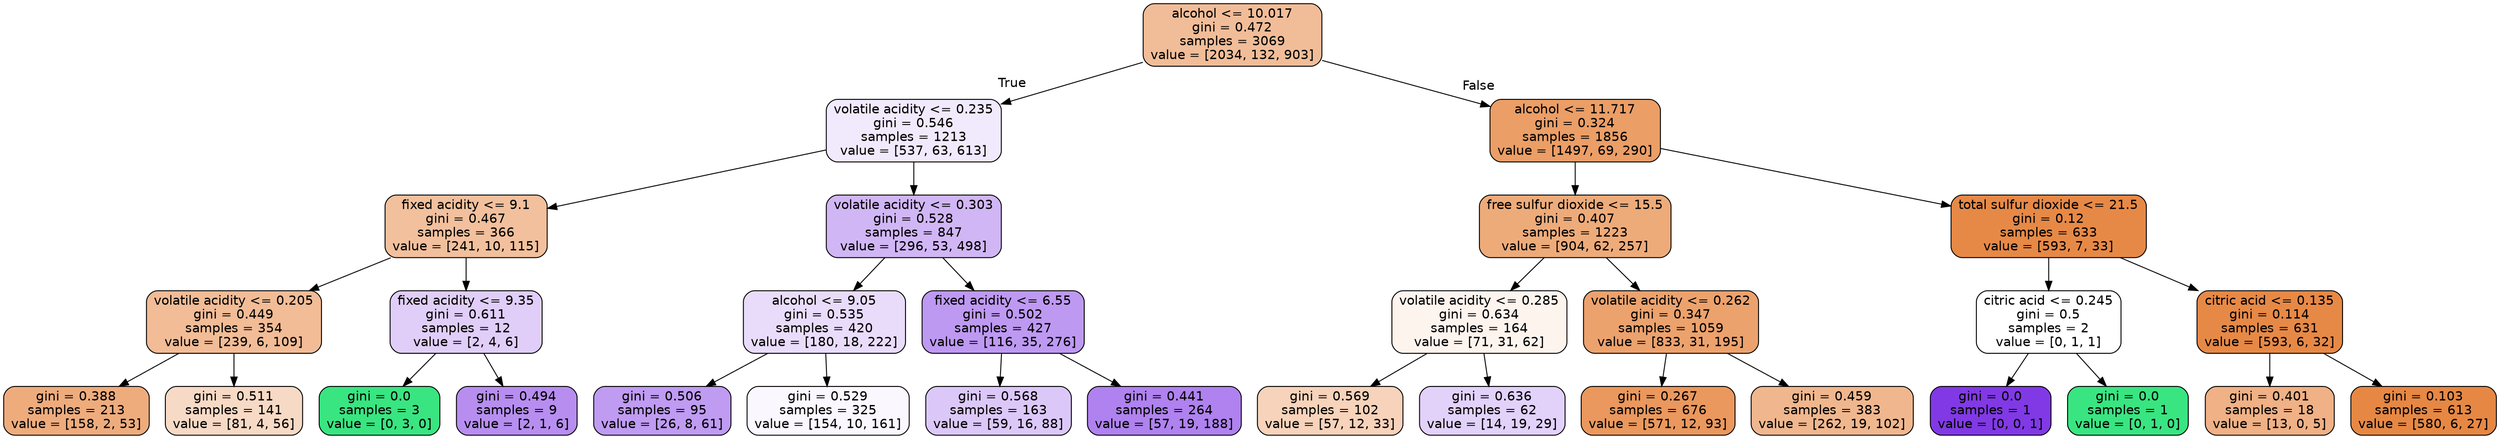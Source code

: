 digraph Tree {
node [shape=box, style="filled, rounded", color="black", fontname=helvetica] ;
edge [fontname=helvetica] ;
0 [label="alcohol <= 10.017\ngini = 0.472\nsamples = 3069\nvalue = [2034, 132, 903]", fillcolor="#f1bd98"] ;
1 [label="volatile acidity <= 0.235\ngini = 0.546\nsamples = 1213\nvalue = [537, 63, 613]", fillcolor="#f1e9fc"] ;
0 -> 1 [labeldistance=2.5, labelangle=45, headlabel="True"] ;
2 [label="fixed acidity <= 9.1\ngini = 0.467\nsamples = 366\nvalue = [241, 10, 115]", fillcolor="#f2c09c"] ;
1 -> 2 ;
3 [label="volatile acidity <= 0.205\ngini = 0.449\nsamples = 354\nvalue = [239, 6, 109]", fillcolor="#f1bc96"] ;
2 -> 3 ;
4 [label="gini = 0.388\nsamples = 213\nvalue = [158, 2, 53]", fillcolor="#eeac7d"] ;
3 -> 4 ;
5 [label="gini = 0.511\nsamples = 141\nvalue = [81, 4, 56]", fillcolor="#f7dac5"] ;
3 -> 5 ;
6 [label="fixed acidity <= 9.35\ngini = 0.611\nsamples = 12\nvalue = [2, 4, 6]", fillcolor="#e0cef8"] ;
2 -> 6 ;
7 [label="gini = 0.0\nsamples = 3\nvalue = [0, 3, 0]", fillcolor="#39e581"] ;
6 -> 7 ;
8 [label="gini = 0.494\nsamples = 9\nvalue = [2, 1, 6]", fillcolor="#b78ef0"] ;
6 -> 8 ;
9 [label="volatile acidity <= 0.303\ngini = 0.528\nsamples = 847\nvalue = [296, 53, 498]", fillcolor="#d1b6f5"] ;
1 -> 9 ;
10 [label="alcohol <= 9.05\ngini = 0.535\nsamples = 420\nvalue = [180, 18, 222]", fillcolor="#e9dcfa"] ;
9 -> 10 ;
11 [label="gini = 0.506\nsamples = 95\nvalue = [26, 8, 61]", fillcolor="#bf9bf2"] ;
10 -> 11 ;
12 [label="gini = 0.529\nsamples = 325\nvalue = [154, 10, 161]", fillcolor="#faf7fe"] ;
10 -> 12 ;
13 [label="fixed acidity <= 6.55\ngini = 0.502\nsamples = 427\nvalue = [116, 35, 276]", fillcolor="#be99f2"] ;
9 -> 13 ;
14 [label="gini = 0.568\nsamples = 163\nvalue = [59, 16, 88]", fillcolor="#dcc8f8"] ;
13 -> 14 ;
15 [label="gini = 0.441\nsamples = 264\nvalue = [57, 19, 188]", fillcolor="#af82ef"] ;
13 -> 15 ;
16 [label="alcohol <= 11.717\ngini = 0.324\nsamples = 1856\nvalue = [1497, 69, 290]", fillcolor="#eb9e66"] ;
0 -> 16 [labeldistance=2.5, labelangle=-45, headlabel="False"] ;
17 [label="free sulfur dioxide <= 15.5\ngini = 0.407\nsamples = 1223\nvalue = [904, 62, 257]", fillcolor="#eeab7a"] ;
16 -> 17 ;
18 [label="volatile acidity <= 0.285\ngini = 0.634\nsamples = 164\nvalue = [71, 31, 62]", fillcolor="#fdf4ee"] ;
17 -> 18 ;
19 [label="gini = 0.569\nsamples = 102\nvalue = [57, 12, 33]", fillcolor="#f6d3ba"] ;
18 -> 19 ;
20 [label="gini = 0.636\nsamples = 62\nvalue = [14, 19, 29]", fillcolor="#e2d1f9"] ;
18 -> 20 ;
21 [label="volatile acidity <= 0.262\ngini = 0.347\nsamples = 1059\nvalue = [833, 31, 195]", fillcolor="#eca26d"] ;
17 -> 21 ;
22 [label="gini = 0.267\nsamples = 676\nvalue = [571, 12, 93]", fillcolor="#ea985d"] ;
21 -> 22 ;
23 [label="gini = 0.459\nsamples = 383\nvalue = [262, 19, 102]", fillcolor="#f0b78e"] ;
21 -> 23 ;
24 [label="total sulfur dioxide <= 21.5\ngini = 0.12\nsamples = 633\nvalue = [593, 7, 33]", fillcolor="#e78946"] ;
16 -> 24 ;
25 [label="citric acid <= 0.245\ngini = 0.5\nsamples = 2\nvalue = [0, 1, 1]", fillcolor="#ffffff"] ;
24 -> 25 ;
26 [label="gini = 0.0\nsamples = 1\nvalue = [0, 0, 1]", fillcolor="#8139e5"] ;
25 -> 26 ;
27 [label="gini = 0.0\nsamples = 1\nvalue = [0, 1, 0]", fillcolor="#39e581"] ;
25 -> 27 ;
28 [label="citric acid <= 0.135\ngini = 0.114\nsamples = 631\nvalue = [593, 6, 32]", fillcolor="#e78946"] ;
24 -> 28 ;
29 [label="gini = 0.401\nsamples = 18\nvalue = [13, 0, 5]", fillcolor="#efb185"] ;
28 -> 29 ;
30 [label="gini = 0.103\nsamples = 613\nvalue = [580, 6, 27]", fillcolor="#e68844"] ;
28 -> 30 ;
}